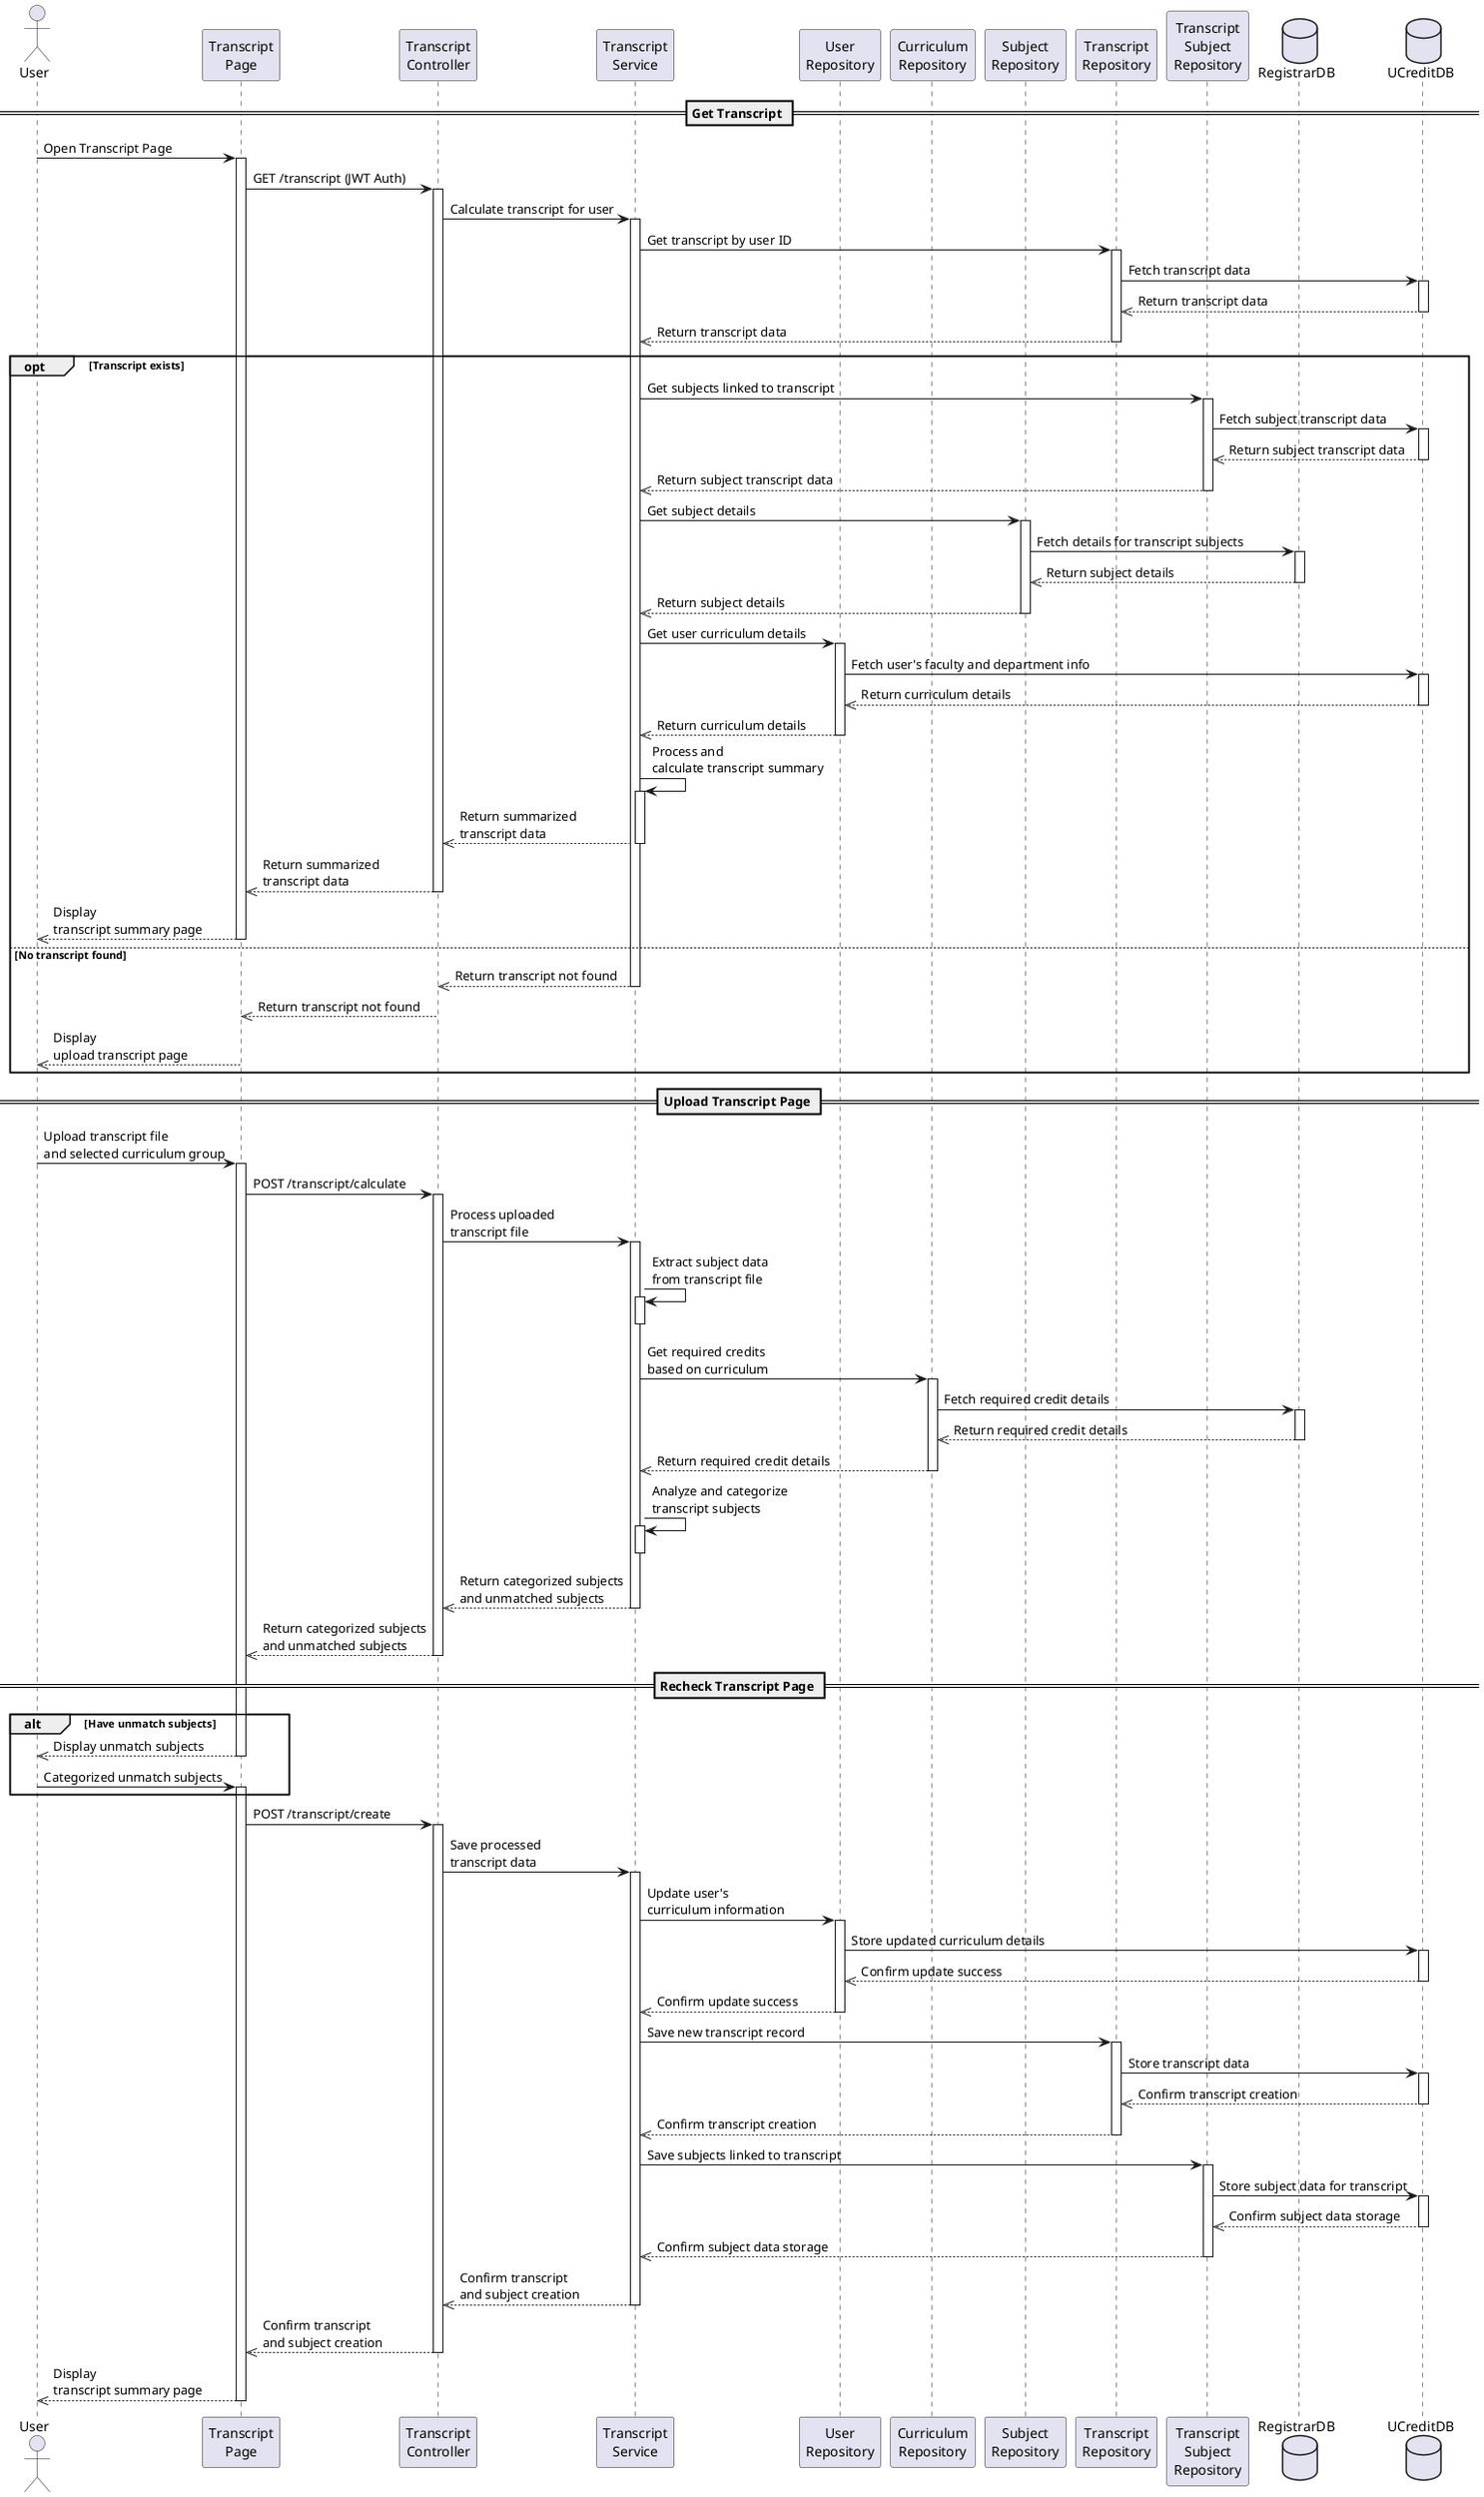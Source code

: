 @startuml Transcript Page
actor User
participant "Transcript\nPage" as Frontend
participant "Transcript\nController" as Controller
participant "Transcript\nService" as Service
participant "User\nRepository" as UserRepository
participant "Curriculum\nRepository" as CurriculumRepository
participant "Subject\nRepository" as SubjectRepository
participant "Transcript\nRepository" as TranscriptRepository
participant "Transcript\nSubject\nRepository" as TranscriptSubjectRepository
database "RegistrarDB" as Reg
database "UCreditDB" as Ucredit

== Get Transcript ==
User -> Frontend ++ : Open Transcript Page
Frontend -> Controller ++ : GET /transcript (JWT Auth)
Controller -> Service ++ : Calculate transcript for user
Service -> TranscriptRepository ++ : Get transcript by user ID
TranscriptRepository -> Ucredit ++ : Fetch transcript data
Ucredit -->> TranscriptRepository -- : Return transcript data
TranscriptRepository -->> Service -- : Return transcript data

opt Transcript exists
    Service -> TranscriptSubjectRepository ++ : Get subjects linked to transcript
    TranscriptSubjectRepository -> Ucredit ++ : Fetch subject transcript data
    Ucredit -->> TranscriptSubjectRepository -- : Return subject transcript data
    TranscriptSubjectRepository -->> Service -- : Return subject transcript data

    Service -> SubjectRepository ++ : Get subject details
    SubjectRepository -> Reg ++ : Fetch details for transcript subjects
    Reg -->> SubjectRepository -- : Return subject details
    SubjectRepository -->> Service -- : Return subject details

    Service -> UserRepository ++ : Get user curriculum details
    UserRepository -> Ucredit ++ : Fetch user's faculty and department info
    Ucredit -->> UserRepository -- : Return curriculum details
    UserRepository -->> Service -- : Return curriculum details

    Service -> Service ++ : Process and\ncalculate transcript summary
    Service -->> Controller -- : Return summarized\ntranscript data
    Controller -->> Frontend -- : Return summarized\ntranscript data
    Frontend -->> User -- : Display\ntranscript summary page
else No transcript found
    Service -->> Controller -- : Return transcript not found
    Controller -->> Frontend -- : Return transcript not found
    Frontend -->> User -- : Display\nupload transcript page
end

== Upload Transcript Page ==
User -> Frontend ++ : Upload transcript file\nand selected curriculum group
Frontend -> Controller ++ : POST /transcript/calculate
Controller -> Service ++ : Process uploaded\ntranscript file
Service -> Service ++ : Extract subject data\nfrom transcript file
deactivate

Service -> CurriculumRepository ++ : Get required credits\nbased on curriculum
CurriculumRepository -> Reg ++ : Fetch required credit details
Reg -->> CurriculumRepository -- : Return required credit details
CurriculumRepository -->> Service -- : Return required credit details

Service -> Service ++ : Analyze and categorize\ntranscript subjects
deactivate
Service -->> Controller -- : Return categorized subjects\nand unmatched subjects
Controller -->> Frontend -- : Return categorized subjects\nand unmatched subjects

== Recheck Transcript Page ==
alt Have unmatch subjects
    Frontend -->> User -- : Display unmatch subjects
    User -> Frontend ++ : Categorized unmatch subjects
end

Frontend -> Controller ++ : POST /transcript/create
Controller -> Service ++ : Save processed\ntranscript data
Service -> UserRepository ++ : Update user's\ncurriculum information
UserRepository -> Ucredit ++ : Store updated curriculum details
Ucredit -->> UserRepository -- : Confirm update success
UserRepository -->> Service -- : Confirm update success

Service -> TranscriptRepository ++ : Save new transcript record
TranscriptRepository -> Ucredit ++ : Store transcript data
Ucredit -->> TranscriptRepository -- : Confirm transcript creation
TranscriptRepository -->> Service -- : Confirm transcript creation

Service -> TranscriptSubjectRepository ++ : Save subjects linked to transcript
TranscriptSubjectRepository -> Ucredit ++ : Store subject data for transcript
Ucredit -->> TranscriptSubjectRepository -- : Confirm subject data storage
TranscriptSubjectRepository -->> Service -- : Confirm subject data storage

Service -->> Controller -- : Confirm transcript\nand subject creation
Controller -->> Frontend -- : Confirm transcript\nand subject creation
Frontend -->> User -- : Display\ntranscript summary page

@enduml